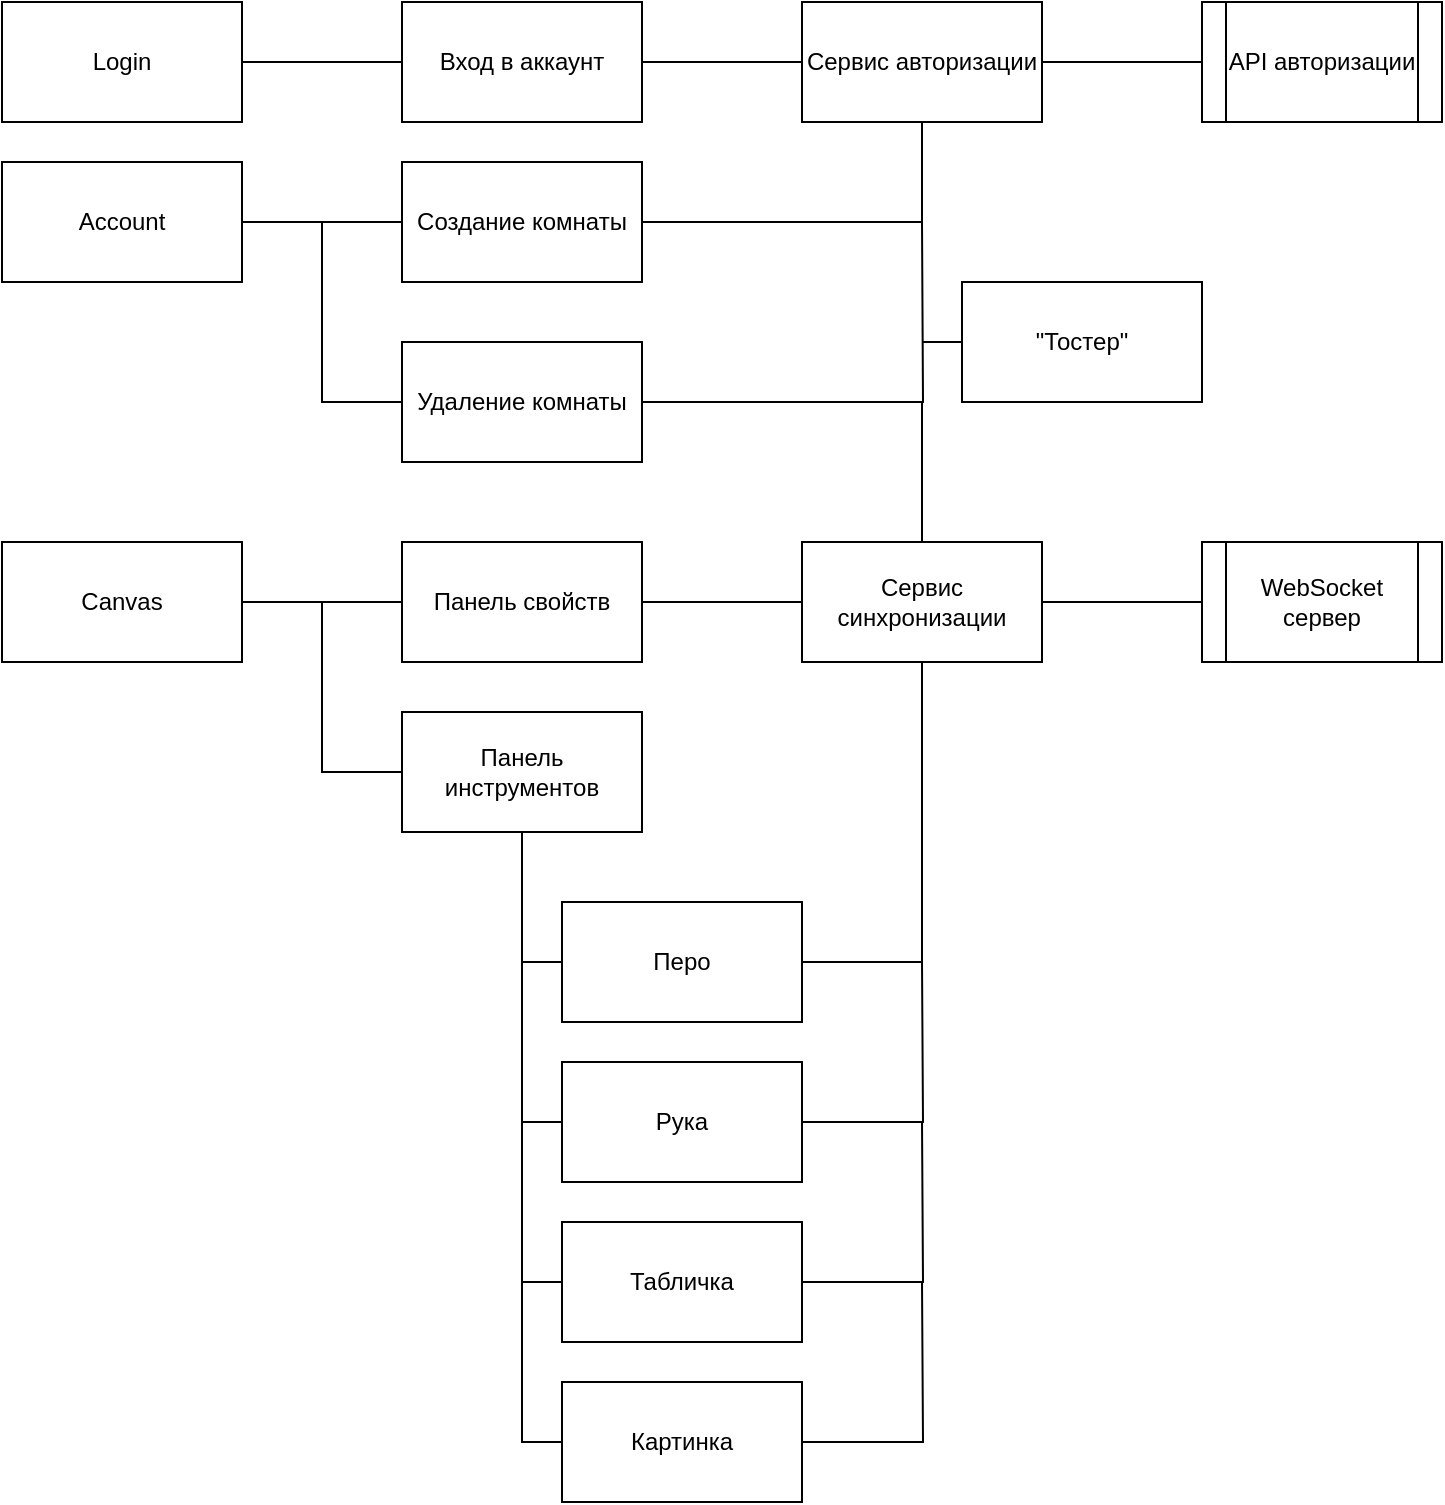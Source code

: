 <mxfile version="27.0.6" pages="3">
  <diagram name="Структурная" id="-SBNnLLu8-0Lo0ELuUeh">
    <mxGraphModel dx="1426" dy="761" grid="1" gridSize="10" guides="1" tooltips="1" connect="1" arrows="1" fold="1" page="1" pageScale="1" pageWidth="827" pageHeight="1169" math="0" shadow="0">
      <root>
        <mxCell id="0" />
        <mxCell id="1" parent="0" />
        <mxCell id="tQ9K-Tier89EgOZWghTz-3" value="" style="edgeStyle=orthogonalEdgeStyle;rounded=0;orthogonalLoop=1;jettySize=auto;html=1;endArrow=none;startFill=0;" parent="1" source="tQ9K-Tier89EgOZWghTz-1" target="tQ9K-Tier89EgOZWghTz-2" edge="1">
          <mxGeometry relative="1" as="geometry" />
        </mxCell>
        <mxCell id="tQ9K-Tier89EgOZWghTz-1" value="Login" style="rounded=0;whiteSpace=wrap;html=1;" parent="1" vertex="1">
          <mxGeometry x="160" y="230" width="120" height="60" as="geometry" />
        </mxCell>
        <mxCell id="tQ9K-Tier89EgOZWghTz-5" value="" style="edgeStyle=orthogonalEdgeStyle;rounded=0;orthogonalLoop=1;jettySize=auto;html=1;endArrow=none;startFill=0;" parent="1" source="tQ9K-Tier89EgOZWghTz-2" target="tQ9K-Tier89EgOZWghTz-4" edge="1">
          <mxGeometry relative="1" as="geometry" />
        </mxCell>
        <mxCell id="tQ9K-Tier89EgOZWghTz-2" value="Вход в аккаунт" style="whiteSpace=wrap;html=1;rounded=0;" parent="1" vertex="1">
          <mxGeometry x="360" y="230" width="120" height="60" as="geometry" />
        </mxCell>
        <mxCell id="tQ9K-Tier89EgOZWghTz-9" value="" style="edgeStyle=orthogonalEdgeStyle;rounded=0;orthogonalLoop=1;jettySize=auto;html=1;endArrow=none;startFill=0;" parent="1" source="tQ9K-Tier89EgOZWghTz-4" target="tQ9K-Tier89EgOZWghTz-8" edge="1">
          <mxGeometry relative="1" as="geometry" />
        </mxCell>
        <mxCell id="tQ9K-Tier89EgOZWghTz-4" value="Сервис авторизации" style="whiteSpace=wrap;html=1;rounded=0;" parent="1" vertex="1">
          <mxGeometry x="560" y="230" width="120" height="60" as="geometry" />
        </mxCell>
        <mxCell id="tQ9K-Tier89EgOZWghTz-8" value="API авторизации" style="shape=process;whiteSpace=wrap;html=1;backgroundOutline=1;rounded=0;" parent="1" vertex="1">
          <mxGeometry x="760" y="230" width="120" height="60" as="geometry" />
        </mxCell>
        <mxCell id="tQ9K-Tier89EgOZWghTz-12" value="" style="edgeStyle=orthogonalEdgeStyle;rounded=0;orthogonalLoop=1;jettySize=auto;html=1;endArrow=none;startFill=0;" parent="1" source="tQ9K-Tier89EgOZWghTz-10" target="tQ9K-Tier89EgOZWghTz-11" edge="1">
          <mxGeometry relative="1" as="geometry" />
        </mxCell>
        <mxCell id="tQ9K-Tier89EgOZWghTz-15" style="edgeStyle=orthogonalEdgeStyle;rounded=0;orthogonalLoop=1;jettySize=auto;html=1;entryX=0;entryY=0.5;entryDx=0;entryDy=0;endArrow=none;startFill=0;" parent="1" source="tQ9K-Tier89EgOZWghTz-10" target="tQ9K-Tier89EgOZWghTz-14" edge="1">
          <mxGeometry relative="1" as="geometry" />
        </mxCell>
        <mxCell id="tQ9K-Tier89EgOZWghTz-10" value="Account" style="rounded=0;whiteSpace=wrap;html=1;" parent="1" vertex="1">
          <mxGeometry x="160" y="310" width="120" height="60" as="geometry" />
        </mxCell>
        <mxCell id="tQ9K-Tier89EgOZWghTz-16" style="edgeStyle=orthogonalEdgeStyle;rounded=0;orthogonalLoop=1;jettySize=auto;html=1;entryX=0.5;entryY=1;entryDx=0;entryDy=0;endArrow=none;startFill=0;" parent="1" source="tQ9K-Tier89EgOZWghTz-11" target="tQ9K-Tier89EgOZWghTz-4" edge="1">
          <mxGeometry relative="1" as="geometry" />
        </mxCell>
        <mxCell id="tQ9K-Tier89EgOZWghTz-11" value="Создание комнаты" style="whiteSpace=wrap;html=1;rounded=0;" parent="1" vertex="1">
          <mxGeometry x="360" y="310" width="120" height="60" as="geometry" />
        </mxCell>
        <mxCell id="tQ9K-Tier89EgOZWghTz-17" style="edgeStyle=orthogonalEdgeStyle;rounded=0;orthogonalLoop=1;jettySize=auto;html=1;endArrow=none;startFill=0;" parent="1" source="tQ9K-Tier89EgOZWghTz-14" edge="1">
          <mxGeometry relative="1" as="geometry">
            <mxPoint x="620" y="340" as="targetPoint" />
          </mxGeometry>
        </mxCell>
        <mxCell id="tQ9K-Tier89EgOZWghTz-14" value="Удаление комнаты" style="whiteSpace=wrap;html=1;rounded=0;" parent="1" vertex="1">
          <mxGeometry x="360" y="400" width="120" height="60" as="geometry" />
        </mxCell>
        <mxCell id="tQ9K-Tier89EgOZWghTz-41" style="edgeStyle=orthogonalEdgeStyle;rounded=0;orthogonalLoop=1;jettySize=auto;html=1;entryX=0;entryY=0.5;entryDx=0;entryDy=0;endArrow=none;startFill=0;" parent="1" source="tQ9K-Tier89EgOZWghTz-18" target="tQ9K-Tier89EgOZWghTz-39" edge="1">
          <mxGeometry relative="1" as="geometry" />
        </mxCell>
        <mxCell id="tQ9K-Tier89EgOZWghTz-43" style="edgeStyle=orthogonalEdgeStyle;rounded=0;orthogonalLoop=1;jettySize=auto;html=1;entryX=0;entryY=0.5;entryDx=0;entryDy=0;endArrow=none;startFill=0;" parent="1" source="tQ9K-Tier89EgOZWghTz-18" target="tQ9K-Tier89EgOZWghTz-40" edge="1">
          <mxGeometry relative="1" as="geometry" />
        </mxCell>
        <mxCell id="tQ9K-Tier89EgOZWghTz-18" value="Canvas" style="rounded=0;whiteSpace=wrap;html=1;" parent="1" vertex="1">
          <mxGeometry x="160" y="500" width="120" height="60" as="geometry" />
        </mxCell>
        <mxCell id="tQ9K-Tier89EgOZWghTz-48" style="edgeStyle=orthogonalEdgeStyle;rounded=0;orthogonalLoop=1;jettySize=auto;html=1;entryX=0.5;entryY=1;entryDx=0;entryDy=0;endArrow=none;startFill=0;" parent="1" source="tQ9K-Tier89EgOZWghTz-19" target="tQ9K-Tier89EgOZWghTz-29" edge="1">
          <mxGeometry relative="1" as="geometry">
            <Array as="points">
              <mxPoint x="620" y="710" />
            </Array>
          </mxGeometry>
        </mxCell>
        <mxCell id="tQ9K-Tier89EgOZWghTz-19" value="Перо" style="whiteSpace=wrap;html=1;rounded=0;" parent="1" vertex="1">
          <mxGeometry x="440" y="680" width="120" height="60" as="geometry" />
        </mxCell>
        <mxCell id="tQ9K-Tier89EgOZWghTz-49" style="edgeStyle=orthogonalEdgeStyle;rounded=0;orthogonalLoop=1;jettySize=auto;html=1;endArrow=none;startFill=0;" parent="1" source="tQ9K-Tier89EgOZWghTz-21" edge="1">
          <mxGeometry relative="1" as="geometry">
            <mxPoint x="620" y="710" as="targetPoint" />
          </mxGeometry>
        </mxCell>
        <mxCell id="tQ9K-Tier89EgOZWghTz-21" value="Рука" style="whiteSpace=wrap;html=1;rounded=0;" parent="1" vertex="1">
          <mxGeometry x="440" y="760" width="120" height="60" as="geometry" />
        </mxCell>
        <mxCell id="tQ9K-Tier89EgOZWghTz-50" style="edgeStyle=orthogonalEdgeStyle;rounded=0;orthogonalLoop=1;jettySize=auto;html=1;endArrow=none;startFill=0;" parent="1" source="tQ9K-Tier89EgOZWghTz-22" edge="1">
          <mxGeometry relative="1" as="geometry">
            <mxPoint x="620" y="790" as="targetPoint" />
          </mxGeometry>
        </mxCell>
        <mxCell id="tQ9K-Tier89EgOZWghTz-22" value="Табличка" style="whiteSpace=wrap;html=1;rounded=0;" parent="1" vertex="1">
          <mxGeometry x="440" y="840" width="120" height="60" as="geometry" />
        </mxCell>
        <mxCell id="tQ9K-Tier89EgOZWghTz-51" style="edgeStyle=orthogonalEdgeStyle;rounded=0;orthogonalLoop=1;jettySize=auto;html=1;endArrow=none;startFill=0;" parent="1" source="tQ9K-Tier89EgOZWghTz-23" edge="1">
          <mxGeometry relative="1" as="geometry">
            <mxPoint x="620" y="870" as="targetPoint" />
          </mxGeometry>
        </mxCell>
        <mxCell id="tQ9K-Tier89EgOZWghTz-23" value="Картинка" style="whiteSpace=wrap;html=1;rounded=0;" parent="1" vertex="1">
          <mxGeometry x="440" y="920" width="120" height="60" as="geometry" />
        </mxCell>
        <mxCell id="tQ9K-Tier89EgOZWghTz-52" style="edgeStyle=orthogonalEdgeStyle;rounded=0;orthogonalLoop=1;jettySize=auto;html=1;endArrow=none;startFill=0;" parent="1" source="tQ9K-Tier89EgOZWghTz-27" edge="1">
          <mxGeometry relative="1" as="geometry">
            <mxPoint x="620" y="400" as="targetPoint" />
          </mxGeometry>
        </mxCell>
        <mxCell id="tQ9K-Tier89EgOZWghTz-27" value="&quot;Тостер&quot;" style="rounded=0;whiteSpace=wrap;html=1;" parent="1" vertex="1">
          <mxGeometry x="640" y="370" width="120" height="60" as="geometry" />
        </mxCell>
        <mxCell id="tQ9K-Tier89EgOZWghTz-32" value="" style="edgeStyle=orthogonalEdgeStyle;rounded=0;orthogonalLoop=1;jettySize=auto;html=1;endArrow=none;startFill=0;" parent="1" source="tQ9K-Tier89EgOZWghTz-29" target="tQ9K-Tier89EgOZWghTz-31" edge="1">
          <mxGeometry relative="1" as="geometry" />
        </mxCell>
        <mxCell id="tQ9K-Tier89EgOZWghTz-33" style="edgeStyle=orthogonalEdgeStyle;rounded=0;orthogonalLoop=1;jettySize=auto;html=1;endArrow=none;startFill=0;" parent="1" source="tQ9K-Tier89EgOZWghTz-29" edge="1">
          <mxGeometry relative="1" as="geometry">
            <mxPoint x="620" y="430" as="targetPoint" />
          </mxGeometry>
        </mxCell>
        <mxCell id="tQ9K-Tier89EgOZWghTz-29" value="Сервис синхронизации" style="whiteSpace=wrap;html=1;rounded=0;" parent="1" vertex="1">
          <mxGeometry x="560" y="500" width="120" height="60" as="geometry" />
        </mxCell>
        <mxCell id="tQ9K-Tier89EgOZWghTz-31" value="WebSocket сервер" style="shape=process;whiteSpace=wrap;html=1;backgroundOutline=1;rounded=0;" parent="1" vertex="1">
          <mxGeometry x="760" y="500" width="120" height="60" as="geometry" />
        </mxCell>
        <mxCell id="tQ9K-Tier89EgOZWghTz-42" style="edgeStyle=orthogonalEdgeStyle;rounded=0;orthogonalLoop=1;jettySize=auto;html=1;endArrow=none;startFill=0;" parent="1" source="tQ9K-Tier89EgOZWghTz-39" target="tQ9K-Tier89EgOZWghTz-29" edge="1">
          <mxGeometry relative="1" as="geometry" />
        </mxCell>
        <mxCell id="tQ9K-Tier89EgOZWghTz-39" value="Панель свойств" style="rounded=0;whiteSpace=wrap;html=1;" parent="1" vertex="1">
          <mxGeometry x="360" y="500" width="120" height="60" as="geometry" />
        </mxCell>
        <mxCell id="tQ9K-Tier89EgOZWghTz-44" style="edgeStyle=orthogonalEdgeStyle;rounded=0;orthogonalLoop=1;jettySize=auto;html=1;entryX=0;entryY=0.5;entryDx=0;entryDy=0;endArrow=none;startFill=0;" parent="1" source="tQ9K-Tier89EgOZWghTz-40" target="tQ9K-Tier89EgOZWghTz-19" edge="1">
          <mxGeometry relative="1" as="geometry" />
        </mxCell>
        <mxCell id="tQ9K-Tier89EgOZWghTz-45" style="edgeStyle=orthogonalEdgeStyle;rounded=0;orthogonalLoop=1;jettySize=auto;html=1;entryX=0;entryY=0.5;entryDx=0;entryDy=0;endArrow=none;startFill=0;" parent="1" source="tQ9K-Tier89EgOZWghTz-40" target="tQ9K-Tier89EgOZWghTz-21" edge="1">
          <mxGeometry relative="1" as="geometry" />
        </mxCell>
        <mxCell id="tQ9K-Tier89EgOZWghTz-46" style="edgeStyle=orthogonalEdgeStyle;rounded=0;orthogonalLoop=1;jettySize=auto;html=1;entryX=0;entryY=0.5;entryDx=0;entryDy=0;endArrow=none;startFill=0;" parent="1" source="tQ9K-Tier89EgOZWghTz-40" target="tQ9K-Tier89EgOZWghTz-22" edge="1">
          <mxGeometry relative="1" as="geometry" />
        </mxCell>
        <mxCell id="tQ9K-Tier89EgOZWghTz-47" style="edgeStyle=orthogonalEdgeStyle;rounded=0;orthogonalLoop=1;jettySize=auto;html=1;entryX=0;entryY=0.5;entryDx=0;entryDy=0;endArrow=none;startFill=0;" parent="1" source="tQ9K-Tier89EgOZWghTz-40" target="tQ9K-Tier89EgOZWghTz-23" edge="1">
          <mxGeometry relative="1" as="geometry" />
        </mxCell>
        <mxCell id="tQ9K-Tier89EgOZWghTz-40" value="Панель инструментов" style="rounded=0;whiteSpace=wrap;html=1;" parent="1" vertex="1">
          <mxGeometry x="360" y="585" width="120" height="60" as="geometry" />
        </mxCell>
      </root>
    </mxGraphModel>
  </diagram>
  <diagram id="bBel5NqHhYj_EWYxXUVs" name="Login">
    <mxGraphModel dx="777" dy="1282" grid="1" gridSize="10" guides="1" tooltips="1" connect="1" arrows="1" fold="1" page="1" pageScale="1" pageWidth="827" pageHeight="1169" math="0" shadow="0">
      <root>
        <mxCell id="0" />
        <mxCell id="1" parent="0" />
        <mxCell id="rQonNs_o82DU0D9IM-Vh-4" value="" style="edgeStyle=orthogonalEdgeStyle;rounded=0;orthogonalLoop=1;jettySize=auto;html=1;" parent="1" source="rQonNs_o82DU0D9IM-Vh-1" target="rQonNs_o82DU0D9IM-Vh-3" edge="1">
          <mxGeometry relative="1" as="geometry" />
        </mxCell>
        <mxCell id="rQonNs_o82DU0D9IM-Vh-1" value="Начало" style="ellipse;whiteSpace=wrap;html=1;" parent="1" vertex="1">
          <mxGeometry x="130" y="120" width="80" height="40" as="geometry" />
        </mxCell>
        <mxCell id="rQonNs_o82DU0D9IM-Vh-2" value="Login" style="text;html=1;align=center;verticalAlign=middle;whiteSpace=wrap;rounded=0;" parent="1" vertex="1">
          <mxGeometry x="20" y="10" width="60" height="30" as="geometry" />
        </mxCell>
        <mxCell id="rQonNs_o82DU0D9IM-Vh-6" value="" style="edgeStyle=orthogonalEdgeStyle;rounded=0;orthogonalLoop=1;jettySize=auto;html=1;" parent="1" source="rQonNs_o82DU0D9IM-Vh-3" target="rQonNs_o82DU0D9IM-Vh-5" edge="1">
          <mxGeometry relative="1" as="geometry" />
        </mxCell>
        <mxCell id="rQonNs_o82DU0D9IM-Vh-3" value="Инициализация react-router" style="whiteSpace=wrap;html=1;" parent="1" vertex="1">
          <mxGeometry x="90" y="200" width="160" height="40" as="geometry" />
        </mxCell>
        <mxCell id="rQonNs_o82DU0D9IM-Vh-10" value="" style="edgeStyle=orthogonalEdgeStyle;rounded=0;orthogonalLoop=1;jettySize=auto;html=1;" parent="1" source="rQonNs_o82DU0D9IM-Vh-5" target="rQonNs_o82DU0D9IM-Vh-9" edge="1">
          <mxGeometry relative="1" as="geometry" />
        </mxCell>
        <mxCell id="rQonNs_o82DU0D9IM-Vh-5" value="Инициализация LoginProvider" style="whiteSpace=wrap;html=1;" parent="1" vertex="1">
          <mxGeometry x="90" y="270" width="160" height="40" as="geometry" />
        </mxCell>
        <mxCell id="rQonNs_o82DU0D9IM-Vh-12" style="edgeStyle=orthogonalEdgeStyle;rounded=0;orthogonalLoop=1;jettySize=auto;html=1;entryX=0.5;entryY=0;entryDx=0;entryDy=0;" parent="1" source="rQonNs_o82DU0D9IM-Vh-9" target="rQonNs_o82DU0D9IM-Vh-11" edge="1">
          <mxGeometry relative="1" as="geometry" />
        </mxCell>
        <mxCell id="rQonNs_o82DU0D9IM-Vh-9" value="Вывести страницу" style="shape=parallelogram;perimeter=parallelogramPerimeter;whiteSpace=wrap;html=1;fixedSize=1;" parent="1" vertex="1">
          <mxGeometry x="90" y="340" width="160" height="50" as="geometry" />
        </mxCell>
        <mxCell id="rQonNs_o82DU0D9IM-Vh-11" value="Конец" style="ellipse;whiteSpace=wrap;html=1;" parent="1" vertex="1">
          <mxGeometry x="110" y="440" width="120" height="40" as="geometry" />
        </mxCell>
        <mxCell id="rQonNs_o82DU0D9IM-Vh-15" value="" style="edgeStyle=orthogonalEdgeStyle;rounded=0;orthogonalLoop=1;jettySize=auto;html=1;" parent="1" source="rQonNs_o82DU0D9IM-Vh-13" target="rQonNs_o82DU0D9IM-Vh-14" edge="1">
          <mxGeometry relative="1" as="geometry" />
        </mxCell>
        <mxCell id="rQonNs_o82DU0D9IM-Vh-13" value="onLoginClick (e)" style="shape=process;whiteSpace=wrap;html=1;backgroundOutline=1;" parent="1" vertex="1">
          <mxGeometry x="370" y="120" width="120" height="40" as="geometry" />
        </mxCell>
        <mxCell id="rQonNs_o82DU0D9IM-Vh-22" value="" style="edgeStyle=orthogonalEdgeStyle;rounded=0;orthogonalLoop=1;jettySize=auto;html=1;" parent="1" source="rQonNs_o82DU0D9IM-Vh-14" target="rQonNs_o82DU0D9IM-Vh-21" edge="1">
          <mxGeometry relative="1" as="geometry" />
        </mxCell>
        <mxCell id="rQonNs_o82DU0D9IM-Vh-14" value="Получить данные формы" style="whiteSpace=wrap;html=1;" parent="1" vertex="1">
          <mxGeometry x="370" y="200" width="120" height="40" as="geometry" />
        </mxCell>
        <mxCell id="rQonNs_o82DU0D9IM-Vh-16" value="" style="endArrow=none;dashed=1;html=1;dashPattern=1 3;strokeWidth=2;rounded=0;" parent="1" edge="1">
          <mxGeometry width="50" height="50" relative="1" as="geometry">
            <mxPoint x="430" y="180" as="sourcePoint" />
            <mxPoint x="530" y="180" as="targetPoint" />
          </mxGeometry>
        </mxCell>
        <mxCell id="rQonNs_o82DU0D9IM-Vh-17" value="" style="endArrow=none;html=1;rounded=0;" parent="1" edge="1">
          <mxGeometry width="50" height="50" relative="1" as="geometry">
            <mxPoint x="530" y="210" as="sourcePoint" />
            <mxPoint x="530" y="150" as="targetPoint" />
          </mxGeometry>
        </mxCell>
        <mxCell id="rQonNs_o82DU0D9IM-Vh-18" value="" style="endArrow=none;html=1;rounded=0;" parent="1" edge="1">
          <mxGeometry width="50" height="50" relative="1" as="geometry">
            <mxPoint x="530" y="150" as="sourcePoint" />
            <mxPoint x="550" y="150" as="targetPoint" />
          </mxGeometry>
        </mxCell>
        <mxCell id="rQonNs_o82DU0D9IM-Vh-19" value="" style="endArrow=none;html=1;rounded=0;" parent="1" edge="1">
          <mxGeometry width="50" height="50" relative="1" as="geometry">
            <mxPoint x="530" y="209.86" as="sourcePoint" />
            <mxPoint x="550" y="209.86" as="targetPoint" />
          </mxGeometry>
        </mxCell>
        <mxCell id="rQonNs_o82DU0D9IM-Vh-20" value="Анонимная функция, вызываемая при нажатии на кнопку &quot;Войти&quot;" style="text;html=1;align=center;verticalAlign=middle;whiteSpace=wrap;rounded=0;" parent="1" vertex="1">
          <mxGeometry x="540" y="160" width="150" height="40" as="geometry" />
        </mxCell>
        <mxCell id="rQonNs_o82DU0D9IM-Vh-24" value="" style="edgeStyle=orthogonalEdgeStyle;rounded=0;orthogonalLoop=1;jettySize=auto;html=1;" parent="1" source="rQonNs_o82DU0D9IM-Vh-21" target="rQonNs_o82DU0D9IM-Vh-23" edge="1">
          <mxGeometry relative="1" as="geometry" />
        </mxCell>
        <mxCell id="rQonNs_o82DU0D9IM-Vh-21" value="Авторизация через LoginProvider" style="whiteSpace=wrap;html=1;" parent="1" vertex="1">
          <mxGeometry x="370" y="280" width="120" height="40" as="geometry" />
        </mxCell>
        <mxCell id="rQonNs_o82DU0D9IM-Vh-23" value="Успешно?" style="rhombus;whiteSpace=wrap;html=1;" parent="1" vertex="1">
          <mxGeometry x="370" y="370" width="120" height="60" as="geometry" />
        </mxCell>
        <mxCell id="rQonNs_o82DU0D9IM-Vh-25" value="" style="endArrow=classic;html=1;rounded=0;" parent="1" edge="1">
          <mxGeometry width="50" height="50" relative="1" as="geometry">
            <mxPoint x="490" y="400" as="sourcePoint" />
            <mxPoint x="530" y="440" as="targetPoint" />
            <Array as="points">
              <mxPoint x="530" y="400" />
            </Array>
          </mxGeometry>
        </mxCell>
        <mxCell id="rQonNs_o82DU0D9IM-Vh-26" value="" style="endArrow=classic;html=1;rounded=0;exitX=0;exitY=0.5;exitDx=0;exitDy=0;" parent="1" source="rQonNs_o82DU0D9IM-Vh-23" edge="1">
          <mxGeometry width="50" height="50" relative="1" as="geometry">
            <mxPoint x="290" y="400" as="sourcePoint" />
            <mxPoint x="330" y="440" as="targetPoint" />
            <Array as="points">
              <mxPoint x="330" y="400" />
            </Array>
          </mxGeometry>
        </mxCell>
        <mxCell id="rQonNs_o82DU0D9IM-Vh-27" value="Нет" style="text;html=1;align=center;verticalAlign=middle;whiteSpace=wrap;rounded=0;" parent="1" vertex="1">
          <mxGeometry x="320" y="370" width="60" height="30" as="geometry" />
        </mxCell>
        <mxCell id="rQonNs_o82DU0D9IM-Vh-28" value="Да" style="text;html=1;align=center;verticalAlign=middle;whiteSpace=wrap;rounded=0;" parent="1" vertex="1">
          <mxGeometry x="480" y="370" width="60" height="30" as="geometry" />
        </mxCell>
        <mxCell id="rQonNs_o82DU0D9IM-Vh-37" style="edgeStyle=orthogonalEdgeStyle;rounded=0;orthogonalLoop=1;jettySize=auto;html=1;" parent="1" source="rQonNs_o82DU0D9IM-Vh-29" edge="1">
          <mxGeometry relative="1" as="geometry">
            <mxPoint x="430" y="600" as="targetPoint" />
            <Array as="points">
              <mxPoint x="330" y="580" />
              <mxPoint x="430" y="580" />
            </Array>
          </mxGeometry>
        </mxCell>
        <mxCell id="rQonNs_o82DU0D9IM-Vh-29" value="Отобразить тост с ошибкой" style="rounded=0;whiteSpace=wrap;html=1;" parent="1" vertex="1">
          <mxGeometry x="280" y="440" width="100" height="40" as="geometry" />
        </mxCell>
        <mxCell id="rQonNs_o82DU0D9IM-Vh-33" value="" style="edgeStyle=orthogonalEdgeStyle;rounded=0;orthogonalLoop=1;jettySize=auto;html=1;" parent="1" source="rQonNs_o82DU0D9IM-Vh-30" target="rQonNs_o82DU0D9IM-Vh-32" edge="1">
          <mxGeometry relative="1" as="geometry" />
        </mxCell>
        <mxCell id="rQonNs_o82DU0D9IM-Vh-30" value="Отобразить тост с успехом" style="rounded=0;whiteSpace=wrap;html=1;" parent="1" vertex="1">
          <mxGeometry x="480" y="440" width="100" height="40" as="geometry" />
        </mxCell>
        <mxCell id="rQonNs_o82DU0D9IM-Vh-36" style="edgeStyle=orthogonalEdgeStyle;rounded=0;orthogonalLoop=1;jettySize=auto;html=1;entryX=0.5;entryY=0;entryDx=0;entryDy=0;" parent="1" source="rQonNs_o82DU0D9IM-Vh-32" target="rQonNs_o82DU0D9IM-Vh-35" edge="1">
          <mxGeometry relative="1" as="geometry" />
        </mxCell>
        <mxCell id="rQonNs_o82DU0D9IM-Vh-32" value="Перейти на страницу личного кабинета" style="whiteSpace=wrap;html=1;rounded=0;" parent="1" vertex="1">
          <mxGeometry x="450" y="520" width="160" height="40" as="geometry" />
        </mxCell>
        <mxCell id="rQonNs_o82DU0D9IM-Vh-35" value="Конец" style="ellipse;whiteSpace=wrap;html=1;" parent="1" vertex="1">
          <mxGeometry x="370" y="600" width="120" height="40" as="geometry" />
        </mxCell>
      </root>
    </mxGraphModel>
  </diagram>
  <diagram id="8liLHcVPin6NwZSS2f03" name="Account">
    <mxGraphModel dx="1665" dy="813" grid="0" gridSize="10" guides="1" tooltips="1" connect="1" arrows="1" fold="1" page="0" pageScale="1" pageWidth="827" pageHeight="1169" math="0" shadow="0">
      <root>
        <mxCell id="0" />
        <mxCell id="1" parent="0" />
        <mxCell id="MDZAVOw1X1POU5d0Ku6z-1" value="" style="edgeStyle=orthogonalEdgeStyle;rounded=0;orthogonalLoop=1;jettySize=auto;html=1;" edge="1" parent="1" source="MDZAVOw1X1POU5d0Ku6z-2" target="MDZAVOw1X1POU5d0Ku6z-5">
          <mxGeometry relative="1" as="geometry" />
        </mxCell>
        <mxCell id="MDZAVOw1X1POU5d0Ku6z-2" value="Начало" style="ellipse;whiteSpace=wrap;html=1;" vertex="1" parent="1">
          <mxGeometry x="130" y="120" width="80" height="40" as="geometry" />
        </mxCell>
        <mxCell id="MDZAVOw1X1POU5d0Ku6z-3" value="Login" style="text;html=1;align=center;verticalAlign=middle;whiteSpace=wrap;rounded=0;" vertex="1" parent="1">
          <mxGeometry x="20" y="10" width="60" height="30" as="geometry" />
        </mxCell>
        <mxCell id="MDZAVOw1X1POU5d0Ku6z-4" value="" style="edgeStyle=orthogonalEdgeStyle;rounded=0;orthogonalLoop=1;jettySize=auto;html=1;" edge="1" parent="1" source="MDZAVOw1X1POU5d0Ku6z-5" target="MDZAVOw1X1POU5d0Ku6z-7">
          <mxGeometry relative="1" as="geometry" />
        </mxCell>
        <mxCell id="MDZAVOw1X1POU5d0Ku6z-5" value="Инициализация react-router" style="whiteSpace=wrap;html=1;" vertex="1" parent="1">
          <mxGeometry x="90" y="200" width="160" height="40" as="geometry" />
        </mxCell>
        <mxCell id="MDZAVOw1X1POU5d0Ku6z-6" value="" style="edgeStyle=orthogonalEdgeStyle;rounded=0;orthogonalLoop=1;jettySize=auto;html=1;" edge="1" parent="1" source="MDZAVOw1X1POU5d0Ku6z-7" target="MDZAVOw1X1POU5d0Ku6z-9">
          <mxGeometry relative="1" as="geometry" />
        </mxCell>
        <mxCell id="MDZAVOw1X1POU5d0Ku6z-7" value="Инициализация LoginProvider" style="whiteSpace=wrap;html=1;" vertex="1" parent="1">
          <mxGeometry x="90" y="270" width="160" height="40" as="geometry" />
        </mxCell>
        <mxCell id="MDZAVOw1X1POU5d0Ku6z-8" style="edgeStyle=orthogonalEdgeStyle;rounded=0;orthogonalLoop=1;jettySize=auto;html=1;entryX=0.5;entryY=0;entryDx=0;entryDy=0;" edge="1" parent="1" source="MDZAVOw1X1POU5d0Ku6z-9" target="MDZAVOw1X1POU5d0Ku6z-10">
          <mxGeometry relative="1" as="geometry" />
        </mxCell>
        <mxCell id="MDZAVOw1X1POU5d0Ku6z-9" value="Вывести страницу" style="shape=parallelogram;perimeter=parallelogramPerimeter;whiteSpace=wrap;html=1;fixedSize=1;" vertex="1" parent="1">
          <mxGeometry x="90" y="340" width="160" height="50" as="geometry" />
        </mxCell>
        <mxCell id="MDZAVOw1X1POU5d0Ku6z-10" value="Конец" style="ellipse;whiteSpace=wrap;html=1;" vertex="1" parent="1">
          <mxGeometry x="110" y="440" width="120" height="40" as="geometry" />
        </mxCell>
        <mxCell id="MDZAVOw1X1POU5d0Ku6z-11" value="" style="edgeStyle=orthogonalEdgeStyle;rounded=0;orthogonalLoop=1;jettySize=auto;html=1;" edge="1" parent="1" source="MDZAVOw1X1POU5d0Ku6z-12" target="MDZAVOw1X1POU5d0Ku6z-14">
          <mxGeometry relative="1" as="geometry" />
        </mxCell>
        <mxCell id="MDZAVOw1X1POU5d0Ku6z-12" value="onLoginClick (e)" style="shape=process;whiteSpace=wrap;html=1;backgroundOutline=1;" vertex="1" parent="1">
          <mxGeometry x="370" y="120" width="120" height="40" as="geometry" />
        </mxCell>
        <mxCell id="MDZAVOw1X1POU5d0Ku6z-13" value="" style="edgeStyle=orthogonalEdgeStyle;rounded=0;orthogonalLoop=1;jettySize=auto;html=1;" edge="1" parent="1" source="MDZAVOw1X1POU5d0Ku6z-14" target="MDZAVOw1X1POU5d0Ku6z-21">
          <mxGeometry relative="1" as="geometry" />
        </mxCell>
        <mxCell id="MDZAVOw1X1POU5d0Ku6z-14" value="Получить данные формы" style="whiteSpace=wrap;html=1;" vertex="1" parent="1">
          <mxGeometry x="370" y="200" width="120" height="40" as="geometry" />
        </mxCell>
        <mxCell id="MDZAVOw1X1POU5d0Ku6z-15" value="" style="endArrow=none;dashed=1;html=1;dashPattern=1 3;strokeWidth=2;rounded=0;" edge="1" parent="1">
          <mxGeometry width="50" height="50" relative="1" as="geometry">
            <mxPoint x="430" y="180" as="sourcePoint" />
            <mxPoint x="530" y="180" as="targetPoint" />
          </mxGeometry>
        </mxCell>
        <mxCell id="MDZAVOw1X1POU5d0Ku6z-16" value="" style="endArrow=none;html=1;rounded=0;" edge="1" parent="1">
          <mxGeometry width="50" height="50" relative="1" as="geometry">
            <mxPoint x="530" y="210" as="sourcePoint" />
            <mxPoint x="530" y="150" as="targetPoint" />
          </mxGeometry>
        </mxCell>
        <mxCell id="MDZAVOw1X1POU5d0Ku6z-17" value="" style="endArrow=none;html=1;rounded=0;" edge="1" parent="1">
          <mxGeometry width="50" height="50" relative="1" as="geometry">
            <mxPoint x="530" y="150" as="sourcePoint" />
            <mxPoint x="550" y="150" as="targetPoint" />
          </mxGeometry>
        </mxCell>
        <mxCell id="MDZAVOw1X1POU5d0Ku6z-18" value="" style="endArrow=none;html=1;rounded=0;" edge="1" parent="1">
          <mxGeometry width="50" height="50" relative="1" as="geometry">
            <mxPoint x="530" y="209.86" as="sourcePoint" />
            <mxPoint x="550" y="209.86" as="targetPoint" />
          </mxGeometry>
        </mxCell>
        <mxCell id="MDZAVOw1X1POU5d0Ku6z-19" value="Анонимная функция, вызываемая при нажатии на кнопку &quot;Войти&quot;" style="text;html=1;align=center;verticalAlign=middle;whiteSpace=wrap;rounded=0;" vertex="1" parent="1">
          <mxGeometry x="540" y="160" width="150" height="40" as="geometry" />
        </mxCell>
        <mxCell id="MDZAVOw1X1POU5d0Ku6z-20" value="" style="edgeStyle=orthogonalEdgeStyle;rounded=0;orthogonalLoop=1;jettySize=auto;html=1;" edge="1" parent="1" source="MDZAVOw1X1POU5d0Ku6z-21" target="MDZAVOw1X1POU5d0Ku6z-22">
          <mxGeometry relative="1" as="geometry" />
        </mxCell>
        <mxCell id="MDZAVOw1X1POU5d0Ku6z-21" value="Авторизация через LoginProvider" style="whiteSpace=wrap;html=1;" vertex="1" parent="1">
          <mxGeometry x="370" y="280" width="120" height="40" as="geometry" />
        </mxCell>
        <mxCell id="MDZAVOw1X1POU5d0Ku6z-22" value="Успешно?" style="rhombus;whiteSpace=wrap;html=1;" vertex="1" parent="1">
          <mxGeometry x="370" y="370" width="120" height="60" as="geometry" />
        </mxCell>
        <mxCell id="MDZAVOw1X1POU5d0Ku6z-23" value="" style="endArrow=classic;html=1;rounded=0;" edge="1" parent="1">
          <mxGeometry width="50" height="50" relative="1" as="geometry">
            <mxPoint x="490" y="400" as="sourcePoint" />
            <mxPoint x="530" y="440" as="targetPoint" />
            <Array as="points">
              <mxPoint x="530" y="400" />
            </Array>
          </mxGeometry>
        </mxCell>
        <mxCell id="MDZAVOw1X1POU5d0Ku6z-24" value="" style="endArrow=classic;html=1;rounded=0;exitX=0;exitY=0.5;exitDx=0;exitDy=0;" edge="1" parent="1" source="MDZAVOw1X1POU5d0Ku6z-22">
          <mxGeometry width="50" height="50" relative="1" as="geometry">
            <mxPoint x="290" y="400" as="sourcePoint" />
            <mxPoint x="330" y="440" as="targetPoint" />
            <Array as="points">
              <mxPoint x="330" y="400" />
            </Array>
          </mxGeometry>
        </mxCell>
        <mxCell id="MDZAVOw1X1POU5d0Ku6z-25" value="Нет" style="text;html=1;align=center;verticalAlign=middle;whiteSpace=wrap;rounded=0;" vertex="1" parent="1">
          <mxGeometry x="320" y="370" width="60" height="30" as="geometry" />
        </mxCell>
        <mxCell id="MDZAVOw1X1POU5d0Ku6z-26" value="Да" style="text;html=1;align=center;verticalAlign=middle;whiteSpace=wrap;rounded=0;" vertex="1" parent="1">
          <mxGeometry x="480" y="370" width="60" height="30" as="geometry" />
        </mxCell>
        <mxCell id="MDZAVOw1X1POU5d0Ku6z-27" style="edgeStyle=orthogonalEdgeStyle;rounded=0;orthogonalLoop=1;jettySize=auto;html=1;" edge="1" parent="1" source="MDZAVOw1X1POU5d0Ku6z-28">
          <mxGeometry relative="1" as="geometry">
            <mxPoint x="430" y="600" as="targetPoint" />
            <Array as="points">
              <mxPoint x="330" y="580" />
              <mxPoint x="430" y="580" />
            </Array>
          </mxGeometry>
        </mxCell>
        <mxCell id="MDZAVOw1X1POU5d0Ku6z-28" value="Отобразить тост с ошибкой" style="rounded=0;whiteSpace=wrap;html=1;" vertex="1" parent="1">
          <mxGeometry x="280" y="440" width="100" height="40" as="geometry" />
        </mxCell>
        <mxCell id="MDZAVOw1X1POU5d0Ku6z-29" value="" style="edgeStyle=orthogonalEdgeStyle;rounded=0;orthogonalLoop=1;jettySize=auto;html=1;" edge="1" parent="1" source="MDZAVOw1X1POU5d0Ku6z-30" target="MDZAVOw1X1POU5d0Ku6z-32">
          <mxGeometry relative="1" as="geometry" />
        </mxCell>
        <mxCell id="MDZAVOw1X1POU5d0Ku6z-30" value="Отобразить тост с успехом" style="rounded=0;whiteSpace=wrap;html=1;" vertex="1" parent="1">
          <mxGeometry x="480" y="440" width="100" height="40" as="geometry" />
        </mxCell>
        <mxCell id="MDZAVOw1X1POU5d0Ku6z-31" style="edgeStyle=orthogonalEdgeStyle;rounded=0;orthogonalLoop=1;jettySize=auto;html=1;entryX=0.5;entryY=0;entryDx=0;entryDy=0;" edge="1" parent="1" source="MDZAVOw1X1POU5d0Ku6z-32" target="MDZAVOw1X1POU5d0Ku6z-33">
          <mxGeometry relative="1" as="geometry" />
        </mxCell>
        <mxCell id="MDZAVOw1X1POU5d0Ku6z-32" value="Перейти на страницу личного кабинета" style="whiteSpace=wrap;html=1;rounded=0;" vertex="1" parent="1">
          <mxGeometry x="450" y="520" width="160" height="40" as="geometry" />
        </mxCell>
        <mxCell id="MDZAVOw1X1POU5d0Ku6z-33" value="Конец" style="ellipse;whiteSpace=wrap;html=1;" vertex="1" parent="1">
          <mxGeometry x="370" y="600" width="120" height="40" as="geometry" />
        </mxCell>
      </root>
    </mxGraphModel>
  </diagram>
</mxfile>

